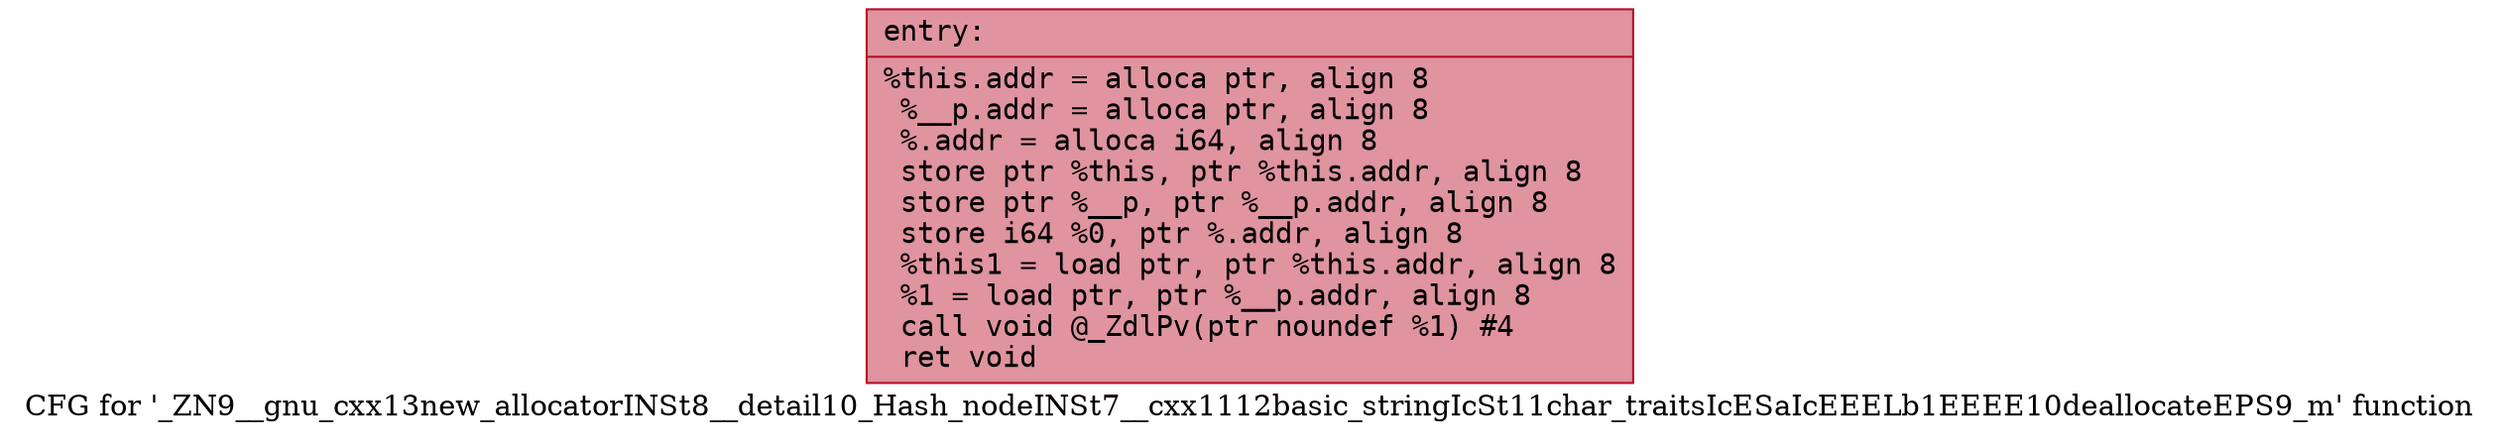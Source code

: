 digraph "CFG for '_ZN9__gnu_cxx13new_allocatorINSt8__detail10_Hash_nodeINSt7__cxx1112basic_stringIcSt11char_traitsIcESaIcEEELb1EEEE10deallocateEPS9_m' function" {
	label="CFG for '_ZN9__gnu_cxx13new_allocatorINSt8__detail10_Hash_nodeINSt7__cxx1112basic_stringIcSt11char_traitsIcESaIcEEELb1EEEE10deallocateEPS9_m' function";

	Node0x55c7e097eb80 [shape=record,color="#b70d28ff", style=filled, fillcolor="#b70d2870" fontname="Courier",label="{entry:\l|  %this.addr = alloca ptr, align 8\l  %__p.addr = alloca ptr, align 8\l  %.addr = alloca i64, align 8\l  store ptr %this, ptr %this.addr, align 8\l  store ptr %__p, ptr %__p.addr, align 8\l  store i64 %0, ptr %.addr, align 8\l  %this1 = load ptr, ptr %this.addr, align 8\l  %1 = load ptr, ptr %__p.addr, align 8\l  call void @_ZdlPv(ptr noundef %1) #4\l  ret void\l}"];
}
